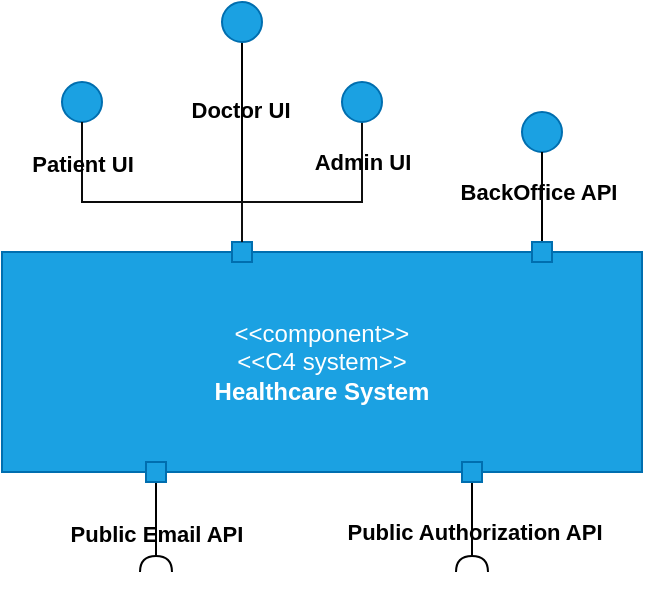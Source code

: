 <mxfile version="24.7.17">
  <diagram name="Page-1" id="5f0bae14-7c28-e335-631c-24af17079c00">
    <mxGraphModel dx="493" dy="289" grid="1" gridSize="10" guides="1" tooltips="1" connect="1" arrows="1" fold="1" page="1" pageScale="1" pageWidth="1100" pageHeight="850" background="none" math="0" shadow="0">
      <root>
        <mxCell id="0" />
        <mxCell id="1" parent="0" />
        <mxCell id="Ygb0bweb5wxViKGXWp5h-23" value="&amp;lt;&amp;lt;component&amp;gt;&amp;gt;&lt;br&gt;&amp;lt;&amp;lt;C4 system&amp;gt;&amp;gt;&lt;br&gt;&lt;b&gt;Healthcare System&lt;/b&gt;" style="html=1;whiteSpace=wrap;fillColor=#1ba1e2;fontColor=#ffffff;strokeColor=#006EAF;" parent="1" vertex="1">
          <mxGeometry x="180" y="310" width="320" height="110" as="geometry" />
        </mxCell>
        <mxCell id="-83bCuN38Bdld3bD9hPa-2" value="" style="group" parent="1" vertex="1" connectable="0">
          <mxGeometry x="440" y="240" width="20" height="75" as="geometry" />
        </mxCell>
        <mxCell id="-83bCuN38Bdld3bD9hPa-3" value="" style="ellipse;whiteSpace=wrap;html=1;fillColor=#1ba1e2;fontColor=#ffffff;strokeColor=#006EAF;" parent="-83bCuN38Bdld3bD9hPa-2" vertex="1">
          <mxGeometry width="20" height="20" as="geometry" />
        </mxCell>
        <mxCell id="-83bCuN38Bdld3bD9hPa-4" value="" style="edgeStyle=orthogonalEdgeStyle;rounded=0;orthogonalLoop=1;jettySize=auto;html=1;entryX=0.5;entryY=0;entryDx=0;entryDy=0;endArrow=none;endFill=0;fontColor=#000000;strokeColor=#000000;" parent="-83bCuN38Bdld3bD9hPa-2" source="-83bCuN38Bdld3bD9hPa-3" edge="1">
          <mxGeometry relative="1" as="geometry">
            <mxPoint x="540" y="130" as="sourcePoint" />
            <mxPoint x="10.0" y="65" as="targetPoint" />
          </mxGeometry>
        </mxCell>
        <mxCell id="-83bCuN38Bdld3bD9hPa-5" value="BackOffice API" style="edgeLabel;html=1;align=center;verticalAlign=middle;resizable=0;points=[];fontStyle=1;labelBackgroundColor=none;" parent="-83bCuN38Bdld3bD9hPa-4" vertex="1" connectable="0">
          <mxGeometry x="-0.111" y="-2" relative="1" as="geometry">
            <mxPoint as="offset" />
          </mxGeometry>
        </mxCell>
        <mxCell id="-83bCuN38Bdld3bD9hPa-6" value="" style="rounded=0;whiteSpace=wrap;html=1;fillColor=#1ba1e2;fontColor=#ffffff;strokeColor=#006EAF;" parent="-83bCuN38Bdld3bD9hPa-2" vertex="1">
          <mxGeometry x="5" y="65" width="10" height="10" as="geometry" />
        </mxCell>
        <mxCell id="-83bCuN38Bdld3bD9hPa-28" value="" style="group" parent="1" vertex="1" connectable="0">
          <mxGeometry x="210" y="185" width="160" height="130" as="geometry" />
        </mxCell>
        <mxCell id="-83bCuN38Bdld3bD9hPa-22" style="edgeStyle=orthogonalEdgeStyle;rounded=0;orthogonalLoop=1;jettySize=auto;html=1;entryX=0.5;entryY=0;entryDx=0;entryDy=0;endArrow=none;endFill=0;strokeColor=#000000;" parent="-83bCuN38Bdld3bD9hPa-28" source="-83bCuN38Bdld3bD9hPa-8" target="Ygb0bweb5wxViKGXWp5h-14" edge="1">
          <mxGeometry relative="1" as="geometry" />
        </mxCell>
        <mxCell id="-83bCuN38Bdld3bD9hPa-25" value="Doctor UI" style="edgeLabel;html=1;align=center;verticalAlign=middle;resizable=0;points=[];labelBackgroundColor=none;fontStyle=1" parent="-83bCuN38Bdld3bD9hPa-22" vertex="1" connectable="0">
          <mxGeometry x="-0.329" y="-1" relative="1" as="geometry">
            <mxPoint as="offset" />
          </mxGeometry>
        </mxCell>
        <mxCell id="-83bCuN38Bdld3bD9hPa-8" value="" style="ellipse;whiteSpace=wrap;html=1;fillColor=#1ba1e2;fontColor=#ffffff;strokeColor=#006EAF;" parent="-83bCuN38Bdld3bD9hPa-28" vertex="1">
          <mxGeometry x="80" width="20" height="20" as="geometry" />
        </mxCell>
        <mxCell id="Ygb0bweb5wxViKGXWp5h-11" value="" style="ellipse;whiteSpace=wrap;html=1;fillColor=#1ba1e2;fontColor=#ffffff;strokeColor=#006EAF;" parent="-83bCuN38Bdld3bD9hPa-28" vertex="1">
          <mxGeometry y="40" width="20" height="20" as="geometry" />
        </mxCell>
        <mxCell id="-83bCuN38Bdld3bD9hPa-21" style="edgeStyle=orthogonalEdgeStyle;rounded=0;orthogonalLoop=1;jettySize=auto;html=1;exitX=0.5;exitY=0;exitDx=0;exitDy=0;entryX=0.5;entryY=1;entryDx=0;entryDy=0;endArrow=none;endFill=0;strokeColor=#0A0A0A;" parent="-83bCuN38Bdld3bD9hPa-28" source="Ygb0bweb5wxViKGXWp5h-14" target="Ygb0bweb5wxViKGXWp5h-11" edge="1">
          <mxGeometry relative="1" as="geometry">
            <mxPoint x="40" y="80" as="targetPoint" />
            <mxPoint x="85" y="110" as="sourcePoint" />
            <Array as="points">
              <mxPoint x="90" y="100" />
              <mxPoint x="10" y="100" />
            </Array>
          </mxGeometry>
        </mxCell>
        <mxCell id="-83bCuN38Bdld3bD9hPa-26" value="Patient UI" style="edgeLabel;html=1;align=center;verticalAlign=middle;resizable=0;points=[];labelBackgroundColor=none;fontStyle=1" parent="-83bCuN38Bdld3bD9hPa-21" vertex="1" connectable="0">
          <mxGeometry x="0.807" y="1" relative="1" as="geometry">
            <mxPoint x="1" y="7" as="offset" />
          </mxGeometry>
        </mxCell>
        <mxCell id="Ygb0bweb5wxViKGXWp5h-14" value="" style="rounded=0;whiteSpace=wrap;html=1;fillColor=#1ba1e2;fontColor=#ffffff;strokeColor=#006EAF;" parent="-83bCuN38Bdld3bD9hPa-28" vertex="1">
          <mxGeometry x="85" y="120" width="10" height="10" as="geometry" />
        </mxCell>
        <mxCell id="-83bCuN38Bdld3bD9hPa-24" style="edgeStyle=orthogonalEdgeStyle;rounded=0;orthogonalLoop=1;jettySize=auto;html=1;entryX=0.5;entryY=0;entryDx=0;entryDy=0;endArrow=none;endFill=0;strokeColor=#0F0F0F;" parent="-83bCuN38Bdld3bD9hPa-28" source="-83bCuN38Bdld3bD9hPa-23" target="Ygb0bweb5wxViKGXWp5h-14" edge="1">
          <mxGeometry relative="1" as="geometry">
            <Array as="points">
              <mxPoint x="150" y="100" />
              <mxPoint x="90" y="100" />
            </Array>
          </mxGeometry>
        </mxCell>
        <mxCell id="-83bCuN38Bdld3bD9hPa-27" value="Admin UI" style="edgeLabel;html=1;align=center;verticalAlign=middle;resizable=0;points=[];labelBackgroundColor=none;fontStyle=1" parent="-83bCuN38Bdld3bD9hPa-24" vertex="1" connectable="0">
          <mxGeometry x="-0.786" relative="1" as="geometry">
            <mxPoint y="7" as="offset" />
          </mxGeometry>
        </mxCell>
        <mxCell id="-83bCuN38Bdld3bD9hPa-23" value="" style="ellipse;whiteSpace=wrap;html=1;fillColor=#1ba1e2;fontColor=#ffffff;strokeColor=#006EAF;" parent="-83bCuN38Bdld3bD9hPa-28" vertex="1">
          <mxGeometry x="140" y="40" width="20" height="20" as="geometry" />
        </mxCell>
        <mxCell id="dj6CJQSSYTL0QDnudYro-1" value="" style="group;rotation=-180;" parent="1" vertex="1" connectable="0">
          <mxGeometry x="360" y="415" width="20" height="75" as="geometry" />
        </mxCell>
        <mxCell id="dj6CJQSSYTL0QDnudYro-3" value="" style="edgeStyle=orthogonalEdgeStyle;rounded=0;orthogonalLoop=1;jettySize=auto;html=1;entryX=0.5;entryY=0;entryDx=0;entryDy=0;endArrow=none;endFill=0;fontColor=#000000;strokeColor=#000000;startArrow=halfCircle;startFill=0;" parent="dj6CJQSSYTL0QDnudYro-1" edge="1">
          <mxGeometry relative="1" as="geometry">
            <mxPoint x="55" y="55" as="sourcePoint" />
            <mxPoint x="55" y="10" as="targetPoint" />
          </mxGeometry>
        </mxCell>
        <mxCell id="dj6CJQSSYTL0QDnudYro-12" value="Public Authorization API" style="edgeLabel;html=1;align=center;verticalAlign=middle;resizable=0;points=[];labelBackgroundColor=none;fontStyle=1" parent="dj6CJQSSYTL0QDnudYro-3" vertex="1" connectable="0">
          <mxGeometry x="-0.093" y="-1" relative="1" as="geometry">
            <mxPoint as="offset" />
          </mxGeometry>
        </mxCell>
        <mxCell id="dj6CJQSSYTL0QDnudYro-5" value="" style="rounded=0;whiteSpace=wrap;html=1;fillColor=#1ba1e2;fontColor=#ffffff;strokeColor=#006EAF;rotation=-180;" parent="dj6CJQSSYTL0QDnudYro-1" vertex="1">
          <mxGeometry x="50" width="10" height="10" as="geometry" />
        </mxCell>
        <mxCell id="dj6CJQSSYTL0QDnudYro-6" value="" style="group;rotation=-180;" parent="1" vertex="1" connectable="0">
          <mxGeometry x="247" y="415" width="20" height="75" as="geometry" />
        </mxCell>
        <mxCell id="dj6CJQSSYTL0QDnudYro-8" value="" style="edgeStyle=orthogonalEdgeStyle;rounded=0;orthogonalLoop=1;jettySize=auto;html=1;entryX=0.5;entryY=0;entryDx=0;entryDy=0;endArrow=none;endFill=0;fontColor=#000000;strokeColor=#000000;startArrow=halfCircle;startFill=0;" parent="dj6CJQSSYTL0QDnudYro-6" edge="1">
          <mxGeometry relative="1" as="geometry">
            <mxPoint x="10" y="55" as="sourcePoint" />
            <mxPoint x="10" y="10" as="targetPoint" />
          </mxGeometry>
        </mxCell>
        <mxCell id="dj6CJQSSYTL0QDnudYro-11" value="Public Email API" style="edgeLabel;html=1;align=center;verticalAlign=middle;resizable=0;points=[];labelBackgroundColor=none;fontStyle=1" parent="dj6CJQSSYTL0QDnudYro-8" vertex="1" connectable="0">
          <mxGeometry x="-0.146" relative="1" as="geometry">
            <mxPoint as="offset" />
          </mxGeometry>
        </mxCell>
        <mxCell id="dj6CJQSSYTL0QDnudYro-10" value="" style="rounded=0;whiteSpace=wrap;html=1;fillColor=#1ba1e2;fontColor=#ffffff;strokeColor=#006EAF;rotation=-180;" parent="dj6CJQSSYTL0QDnudYro-6" vertex="1">
          <mxGeometry x="5" width="10" height="10" as="geometry" />
        </mxCell>
      </root>
    </mxGraphModel>
  </diagram>
</mxfile>
